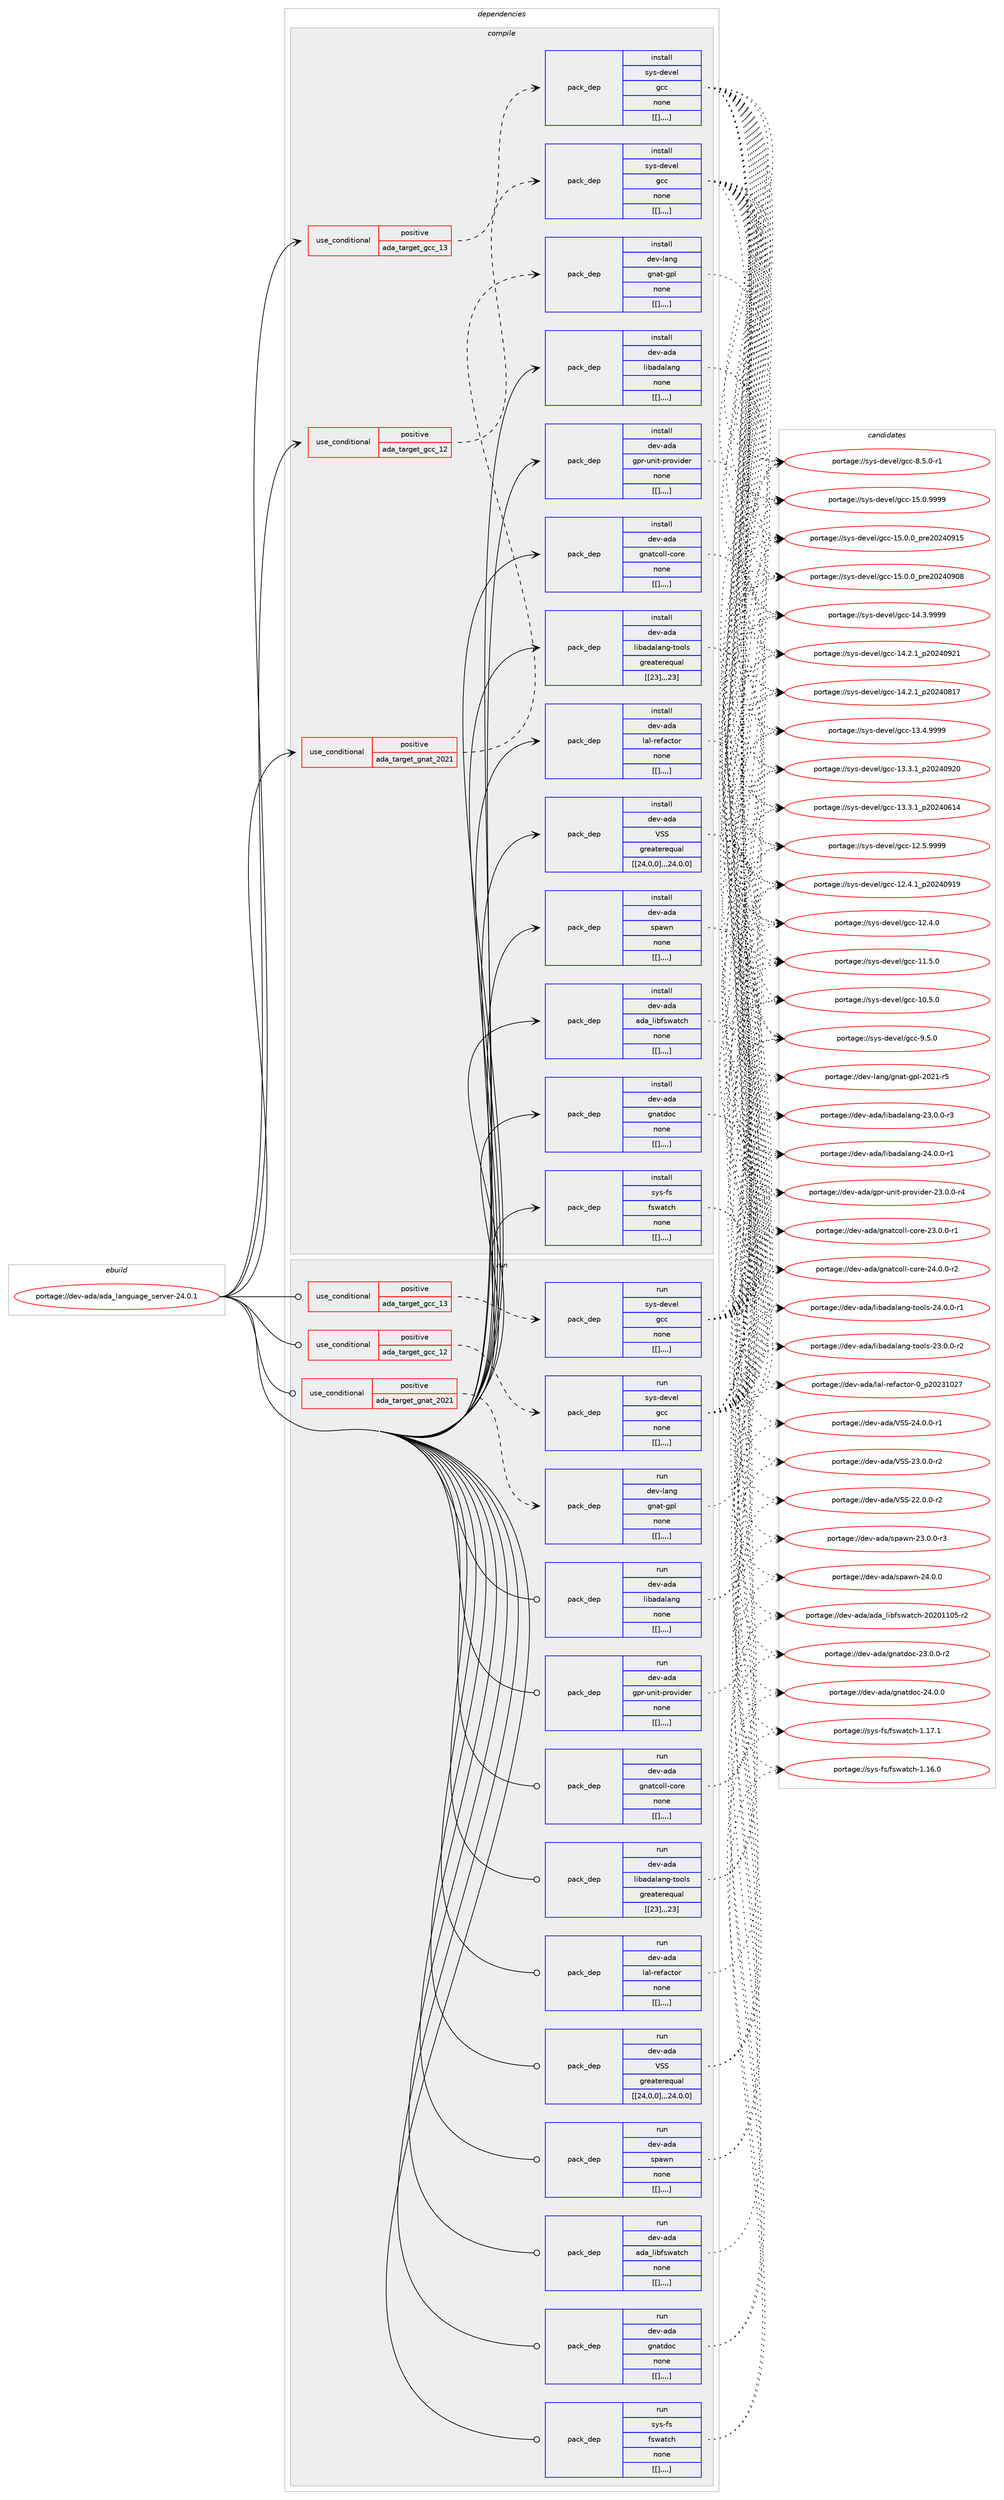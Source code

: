 digraph prolog {

# *************
# Graph options
# *************

newrank=true;
concentrate=true;
compound=true;
graph [rankdir=LR,fontname=Helvetica,fontsize=10,ranksep=1.5];#, ranksep=2.5, nodesep=0.2];
edge  [arrowhead=vee];
node  [fontname=Helvetica,fontsize=10];

# **********
# The ebuild
# **********

subgraph cluster_leftcol {
color=gray;
label=<<i>ebuild</i>>;
id [label="portage://dev-ada/ada_language_server-24.0.1", color=red, width=4, href="../dev-ada/ada_language_server-24.0.1.svg"];
}

# ****************
# The dependencies
# ****************

subgraph cluster_midcol {
color=gray;
label=<<i>dependencies</i>>;
subgraph cluster_compile {
fillcolor="#eeeeee";
style=filled;
label=<<i>compile</i>>;
subgraph cond16637 {
dependency62967 [label=<<TABLE BORDER="0" CELLBORDER="1" CELLSPACING="0" CELLPADDING="4"><TR><TD ROWSPAN="3" CELLPADDING="10">use_conditional</TD></TR><TR><TD>positive</TD></TR><TR><TD>ada_target_gcc_12</TD></TR></TABLE>>, shape=none, color=red];
subgraph pack45413 {
dependency62968 [label=<<TABLE BORDER="0" CELLBORDER="1" CELLSPACING="0" CELLPADDING="4" WIDTH="220"><TR><TD ROWSPAN="6" CELLPADDING="30">pack_dep</TD></TR><TR><TD WIDTH="110">install</TD></TR><TR><TD>sys-devel</TD></TR><TR><TD>gcc</TD></TR><TR><TD>none</TD></TR><TR><TD>[[],,,,]</TD></TR></TABLE>>, shape=none, color=blue];
}
dependency62967:e -> dependency62968:w [weight=20,style="dashed",arrowhead="vee"];
}
id:e -> dependency62967:w [weight=20,style="solid",arrowhead="vee"];
subgraph cond16638 {
dependency62969 [label=<<TABLE BORDER="0" CELLBORDER="1" CELLSPACING="0" CELLPADDING="4"><TR><TD ROWSPAN="3" CELLPADDING="10">use_conditional</TD></TR><TR><TD>positive</TD></TR><TR><TD>ada_target_gcc_13</TD></TR></TABLE>>, shape=none, color=red];
subgraph pack45414 {
dependency62970 [label=<<TABLE BORDER="0" CELLBORDER="1" CELLSPACING="0" CELLPADDING="4" WIDTH="220"><TR><TD ROWSPAN="6" CELLPADDING="30">pack_dep</TD></TR><TR><TD WIDTH="110">install</TD></TR><TR><TD>sys-devel</TD></TR><TR><TD>gcc</TD></TR><TR><TD>none</TD></TR><TR><TD>[[],,,,]</TD></TR></TABLE>>, shape=none, color=blue];
}
dependency62969:e -> dependency62970:w [weight=20,style="dashed",arrowhead="vee"];
}
id:e -> dependency62969:w [weight=20,style="solid",arrowhead="vee"];
subgraph cond16639 {
dependency62971 [label=<<TABLE BORDER="0" CELLBORDER="1" CELLSPACING="0" CELLPADDING="4"><TR><TD ROWSPAN="3" CELLPADDING="10">use_conditional</TD></TR><TR><TD>positive</TD></TR><TR><TD>ada_target_gnat_2021</TD></TR></TABLE>>, shape=none, color=red];
subgraph pack45415 {
dependency62972 [label=<<TABLE BORDER="0" CELLBORDER="1" CELLSPACING="0" CELLPADDING="4" WIDTH="220"><TR><TD ROWSPAN="6" CELLPADDING="30">pack_dep</TD></TR><TR><TD WIDTH="110">install</TD></TR><TR><TD>dev-lang</TD></TR><TR><TD>gnat-gpl</TD></TR><TR><TD>none</TD></TR><TR><TD>[[],,,,]</TD></TR></TABLE>>, shape=none, color=blue];
}
dependency62971:e -> dependency62972:w [weight=20,style="dashed",arrowhead="vee"];
}
id:e -> dependency62971:w [weight=20,style="solid",arrowhead="vee"];
subgraph pack45416 {
dependency62973 [label=<<TABLE BORDER="0" CELLBORDER="1" CELLSPACING="0" CELLPADDING="4" WIDTH="220"><TR><TD ROWSPAN="6" CELLPADDING="30">pack_dep</TD></TR><TR><TD WIDTH="110">install</TD></TR><TR><TD>dev-ada</TD></TR><TR><TD>VSS</TD></TR><TR><TD>greaterequal</TD></TR><TR><TD>[[24,0,0],,,24.0.0]</TD></TR></TABLE>>, shape=none, color=blue];
}
id:e -> dependency62973:w [weight=20,style="solid",arrowhead="vee"];
subgraph pack45417 {
dependency62974 [label=<<TABLE BORDER="0" CELLBORDER="1" CELLSPACING="0" CELLPADDING="4" WIDTH="220"><TR><TD ROWSPAN="6" CELLPADDING="30">pack_dep</TD></TR><TR><TD WIDTH="110">install</TD></TR><TR><TD>dev-ada</TD></TR><TR><TD>ada_libfswatch</TD></TR><TR><TD>none</TD></TR><TR><TD>[[],,,,]</TD></TR></TABLE>>, shape=none, color=blue];
}
id:e -> dependency62974:w [weight=20,style="solid",arrowhead="vee"];
subgraph pack45418 {
dependency62975 [label=<<TABLE BORDER="0" CELLBORDER="1" CELLSPACING="0" CELLPADDING="4" WIDTH="220"><TR><TD ROWSPAN="6" CELLPADDING="30">pack_dep</TD></TR><TR><TD WIDTH="110">install</TD></TR><TR><TD>dev-ada</TD></TR><TR><TD>gnatcoll-core</TD></TR><TR><TD>none</TD></TR><TR><TD>[[],,,,]</TD></TR></TABLE>>, shape=none, color=blue];
}
id:e -> dependency62975:w [weight=20,style="solid",arrowhead="vee"];
subgraph pack45419 {
dependency62976 [label=<<TABLE BORDER="0" CELLBORDER="1" CELLSPACING="0" CELLPADDING="4" WIDTH="220"><TR><TD ROWSPAN="6" CELLPADDING="30">pack_dep</TD></TR><TR><TD WIDTH="110">install</TD></TR><TR><TD>dev-ada</TD></TR><TR><TD>gnatdoc</TD></TR><TR><TD>none</TD></TR><TR><TD>[[],,,,]</TD></TR></TABLE>>, shape=none, color=blue];
}
id:e -> dependency62976:w [weight=20,style="solid",arrowhead="vee"];
subgraph pack45420 {
dependency62977 [label=<<TABLE BORDER="0" CELLBORDER="1" CELLSPACING="0" CELLPADDING="4" WIDTH="220"><TR><TD ROWSPAN="6" CELLPADDING="30">pack_dep</TD></TR><TR><TD WIDTH="110">install</TD></TR><TR><TD>dev-ada</TD></TR><TR><TD>gpr-unit-provider</TD></TR><TR><TD>none</TD></TR><TR><TD>[[],,,,]</TD></TR></TABLE>>, shape=none, color=blue];
}
id:e -> dependency62977:w [weight=20,style="solid",arrowhead="vee"];
subgraph pack45421 {
dependency62978 [label=<<TABLE BORDER="0" CELLBORDER="1" CELLSPACING="0" CELLPADDING="4" WIDTH="220"><TR><TD ROWSPAN="6" CELLPADDING="30">pack_dep</TD></TR><TR><TD WIDTH="110">install</TD></TR><TR><TD>dev-ada</TD></TR><TR><TD>lal-refactor</TD></TR><TR><TD>none</TD></TR><TR><TD>[[],,,,]</TD></TR></TABLE>>, shape=none, color=blue];
}
id:e -> dependency62978:w [weight=20,style="solid",arrowhead="vee"];
subgraph pack45422 {
dependency62979 [label=<<TABLE BORDER="0" CELLBORDER="1" CELLSPACING="0" CELLPADDING="4" WIDTH="220"><TR><TD ROWSPAN="6" CELLPADDING="30">pack_dep</TD></TR><TR><TD WIDTH="110">install</TD></TR><TR><TD>dev-ada</TD></TR><TR><TD>libadalang</TD></TR><TR><TD>none</TD></TR><TR><TD>[[],,,,]</TD></TR></TABLE>>, shape=none, color=blue];
}
id:e -> dependency62979:w [weight=20,style="solid",arrowhead="vee"];
subgraph pack45423 {
dependency62980 [label=<<TABLE BORDER="0" CELLBORDER="1" CELLSPACING="0" CELLPADDING="4" WIDTH="220"><TR><TD ROWSPAN="6" CELLPADDING="30">pack_dep</TD></TR><TR><TD WIDTH="110">install</TD></TR><TR><TD>dev-ada</TD></TR><TR><TD>libadalang-tools</TD></TR><TR><TD>greaterequal</TD></TR><TR><TD>[[23],,,23]</TD></TR></TABLE>>, shape=none, color=blue];
}
id:e -> dependency62980:w [weight=20,style="solid",arrowhead="vee"];
subgraph pack45424 {
dependency62981 [label=<<TABLE BORDER="0" CELLBORDER="1" CELLSPACING="0" CELLPADDING="4" WIDTH="220"><TR><TD ROWSPAN="6" CELLPADDING="30">pack_dep</TD></TR><TR><TD WIDTH="110">install</TD></TR><TR><TD>dev-ada</TD></TR><TR><TD>spawn</TD></TR><TR><TD>none</TD></TR><TR><TD>[[],,,,]</TD></TR></TABLE>>, shape=none, color=blue];
}
id:e -> dependency62981:w [weight=20,style="solid",arrowhead="vee"];
subgraph pack45425 {
dependency62982 [label=<<TABLE BORDER="0" CELLBORDER="1" CELLSPACING="0" CELLPADDING="4" WIDTH="220"><TR><TD ROWSPAN="6" CELLPADDING="30">pack_dep</TD></TR><TR><TD WIDTH="110">install</TD></TR><TR><TD>sys-fs</TD></TR><TR><TD>fswatch</TD></TR><TR><TD>none</TD></TR><TR><TD>[[],,,,]</TD></TR></TABLE>>, shape=none, color=blue];
}
id:e -> dependency62982:w [weight=20,style="solid",arrowhead="vee"];
}
subgraph cluster_compileandrun {
fillcolor="#eeeeee";
style=filled;
label=<<i>compile and run</i>>;
}
subgraph cluster_run {
fillcolor="#eeeeee";
style=filled;
label=<<i>run</i>>;
subgraph cond16640 {
dependency62983 [label=<<TABLE BORDER="0" CELLBORDER="1" CELLSPACING="0" CELLPADDING="4"><TR><TD ROWSPAN="3" CELLPADDING="10">use_conditional</TD></TR><TR><TD>positive</TD></TR><TR><TD>ada_target_gcc_12</TD></TR></TABLE>>, shape=none, color=red];
subgraph pack45426 {
dependency62984 [label=<<TABLE BORDER="0" CELLBORDER="1" CELLSPACING="0" CELLPADDING="4" WIDTH="220"><TR><TD ROWSPAN="6" CELLPADDING="30">pack_dep</TD></TR><TR><TD WIDTH="110">run</TD></TR><TR><TD>sys-devel</TD></TR><TR><TD>gcc</TD></TR><TR><TD>none</TD></TR><TR><TD>[[],,,,]</TD></TR></TABLE>>, shape=none, color=blue];
}
dependency62983:e -> dependency62984:w [weight=20,style="dashed",arrowhead="vee"];
}
id:e -> dependency62983:w [weight=20,style="solid",arrowhead="odot"];
subgraph cond16641 {
dependency62985 [label=<<TABLE BORDER="0" CELLBORDER="1" CELLSPACING="0" CELLPADDING="4"><TR><TD ROWSPAN="3" CELLPADDING="10">use_conditional</TD></TR><TR><TD>positive</TD></TR><TR><TD>ada_target_gcc_13</TD></TR></TABLE>>, shape=none, color=red];
subgraph pack45427 {
dependency62986 [label=<<TABLE BORDER="0" CELLBORDER="1" CELLSPACING="0" CELLPADDING="4" WIDTH="220"><TR><TD ROWSPAN="6" CELLPADDING="30">pack_dep</TD></TR><TR><TD WIDTH="110">run</TD></TR><TR><TD>sys-devel</TD></TR><TR><TD>gcc</TD></TR><TR><TD>none</TD></TR><TR><TD>[[],,,,]</TD></TR></TABLE>>, shape=none, color=blue];
}
dependency62985:e -> dependency62986:w [weight=20,style="dashed",arrowhead="vee"];
}
id:e -> dependency62985:w [weight=20,style="solid",arrowhead="odot"];
subgraph cond16642 {
dependency62987 [label=<<TABLE BORDER="0" CELLBORDER="1" CELLSPACING="0" CELLPADDING="4"><TR><TD ROWSPAN="3" CELLPADDING="10">use_conditional</TD></TR><TR><TD>positive</TD></TR><TR><TD>ada_target_gnat_2021</TD></TR></TABLE>>, shape=none, color=red];
subgraph pack45428 {
dependency62988 [label=<<TABLE BORDER="0" CELLBORDER="1" CELLSPACING="0" CELLPADDING="4" WIDTH="220"><TR><TD ROWSPAN="6" CELLPADDING="30">pack_dep</TD></TR><TR><TD WIDTH="110">run</TD></TR><TR><TD>dev-lang</TD></TR><TR><TD>gnat-gpl</TD></TR><TR><TD>none</TD></TR><TR><TD>[[],,,,]</TD></TR></TABLE>>, shape=none, color=blue];
}
dependency62987:e -> dependency62988:w [weight=20,style="dashed",arrowhead="vee"];
}
id:e -> dependency62987:w [weight=20,style="solid",arrowhead="odot"];
subgraph pack45429 {
dependency62989 [label=<<TABLE BORDER="0" CELLBORDER="1" CELLSPACING="0" CELLPADDING="4" WIDTH="220"><TR><TD ROWSPAN="6" CELLPADDING="30">pack_dep</TD></TR><TR><TD WIDTH="110">run</TD></TR><TR><TD>dev-ada</TD></TR><TR><TD>VSS</TD></TR><TR><TD>greaterequal</TD></TR><TR><TD>[[24,0,0],,,24.0.0]</TD></TR></TABLE>>, shape=none, color=blue];
}
id:e -> dependency62989:w [weight=20,style="solid",arrowhead="odot"];
subgraph pack45430 {
dependency62990 [label=<<TABLE BORDER="0" CELLBORDER="1" CELLSPACING="0" CELLPADDING="4" WIDTH="220"><TR><TD ROWSPAN="6" CELLPADDING="30">pack_dep</TD></TR><TR><TD WIDTH="110">run</TD></TR><TR><TD>dev-ada</TD></TR><TR><TD>ada_libfswatch</TD></TR><TR><TD>none</TD></TR><TR><TD>[[],,,,]</TD></TR></TABLE>>, shape=none, color=blue];
}
id:e -> dependency62990:w [weight=20,style="solid",arrowhead="odot"];
subgraph pack45431 {
dependency62991 [label=<<TABLE BORDER="0" CELLBORDER="1" CELLSPACING="0" CELLPADDING="4" WIDTH="220"><TR><TD ROWSPAN="6" CELLPADDING="30">pack_dep</TD></TR><TR><TD WIDTH="110">run</TD></TR><TR><TD>dev-ada</TD></TR><TR><TD>gnatcoll-core</TD></TR><TR><TD>none</TD></TR><TR><TD>[[],,,,]</TD></TR></TABLE>>, shape=none, color=blue];
}
id:e -> dependency62991:w [weight=20,style="solid",arrowhead="odot"];
subgraph pack45432 {
dependency62992 [label=<<TABLE BORDER="0" CELLBORDER="1" CELLSPACING="0" CELLPADDING="4" WIDTH="220"><TR><TD ROWSPAN="6" CELLPADDING="30">pack_dep</TD></TR><TR><TD WIDTH="110">run</TD></TR><TR><TD>dev-ada</TD></TR><TR><TD>gnatdoc</TD></TR><TR><TD>none</TD></TR><TR><TD>[[],,,,]</TD></TR></TABLE>>, shape=none, color=blue];
}
id:e -> dependency62992:w [weight=20,style="solid",arrowhead="odot"];
subgraph pack45433 {
dependency62993 [label=<<TABLE BORDER="0" CELLBORDER="1" CELLSPACING="0" CELLPADDING="4" WIDTH="220"><TR><TD ROWSPAN="6" CELLPADDING="30">pack_dep</TD></TR><TR><TD WIDTH="110">run</TD></TR><TR><TD>dev-ada</TD></TR><TR><TD>gpr-unit-provider</TD></TR><TR><TD>none</TD></TR><TR><TD>[[],,,,]</TD></TR></TABLE>>, shape=none, color=blue];
}
id:e -> dependency62993:w [weight=20,style="solid",arrowhead="odot"];
subgraph pack45434 {
dependency62994 [label=<<TABLE BORDER="0" CELLBORDER="1" CELLSPACING="0" CELLPADDING="4" WIDTH="220"><TR><TD ROWSPAN="6" CELLPADDING="30">pack_dep</TD></TR><TR><TD WIDTH="110">run</TD></TR><TR><TD>dev-ada</TD></TR><TR><TD>lal-refactor</TD></TR><TR><TD>none</TD></TR><TR><TD>[[],,,,]</TD></TR></TABLE>>, shape=none, color=blue];
}
id:e -> dependency62994:w [weight=20,style="solid",arrowhead="odot"];
subgraph pack45435 {
dependency62995 [label=<<TABLE BORDER="0" CELLBORDER="1" CELLSPACING="0" CELLPADDING="4" WIDTH="220"><TR><TD ROWSPAN="6" CELLPADDING="30">pack_dep</TD></TR><TR><TD WIDTH="110">run</TD></TR><TR><TD>dev-ada</TD></TR><TR><TD>libadalang</TD></TR><TR><TD>none</TD></TR><TR><TD>[[],,,,]</TD></TR></TABLE>>, shape=none, color=blue];
}
id:e -> dependency62995:w [weight=20,style="solid",arrowhead="odot"];
subgraph pack45436 {
dependency62996 [label=<<TABLE BORDER="0" CELLBORDER="1" CELLSPACING="0" CELLPADDING="4" WIDTH="220"><TR><TD ROWSPAN="6" CELLPADDING="30">pack_dep</TD></TR><TR><TD WIDTH="110">run</TD></TR><TR><TD>dev-ada</TD></TR><TR><TD>libadalang-tools</TD></TR><TR><TD>greaterequal</TD></TR><TR><TD>[[23],,,23]</TD></TR></TABLE>>, shape=none, color=blue];
}
id:e -> dependency62996:w [weight=20,style="solid",arrowhead="odot"];
subgraph pack45437 {
dependency62997 [label=<<TABLE BORDER="0" CELLBORDER="1" CELLSPACING="0" CELLPADDING="4" WIDTH="220"><TR><TD ROWSPAN="6" CELLPADDING="30">pack_dep</TD></TR><TR><TD WIDTH="110">run</TD></TR><TR><TD>dev-ada</TD></TR><TR><TD>spawn</TD></TR><TR><TD>none</TD></TR><TR><TD>[[],,,,]</TD></TR></TABLE>>, shape=none, color=blue];
}
id:e -> dependency62997:w [weight=20,style="solid",arrowhead="odot"];
subgraph pack45438 {
dependency62998 [label=<<TABLE BORDER="0" CELLBORDER="1" CELLSPACING="0" CELLPADDING="4" WIDTH="220"><TR><TD ROWSPAN="6" CELLPADDING="30">pack_dep</TD></TR><TR><TD WIDTH="110">run</TD></TR><TR><TD>sys-fs</TD></TR><TR><TD>fswatch</TD></TR><TR><TD>none</TD></TR><TR><TD>[[],,,,]</TD></TR></TABLE>>, shape=none, color=blue];
}
id:e -> dependency62998:w [weight=20,style="solid",arrowhead="odot"];
}
}

# **************
# The candidates
# **************

subgraph cluster_choices {
rank=same;
color=gray;
label=<<i>candidates</i>>;

subgraph choice45413 {
color=black;
nodesep=1;
choice1151211154510010111810110847103999945495346484657575757 [label="portage://sys-devel/gcc-15.0.9999", color=red, width=4,href="../sys-devel/gcc-15.0.9999.svg"];
choice1151211154510010111810110847103999945495346484648951121141015048505248574953 [label="portage://sys-devel/gcc-15.0.0_pre20240915", color=red, width=4,href="../sys-devel/gcc-15.0.0_pre20240915.svg"];
choice1151211154510010111810110847103999945495346484648951121141015048505248574856 [label="portage://sys-devel/gcc-15.0.0_pre20240908", color=red, width=4,href="../sys-devel/gcc-15.0.0_pre20240908.svg"];
choice1151211154510010111810110847103999945495246514657575757 [label="portage://sys-devel/gcc-14.3.9999", color=red, width=4,href="../sys-devel/gcc-14.3.9999.svg"];
choice1151211154510010111810110847103999945495246504649951125048505248575049 [label="portage://sys-devel/gcc-14.2.1_p20240921", color=red, width=4,href="../sys-devel/gcc-14.2.1_p20240921.svg"];
choice1151211154510010111810110847103999945495246504649951125048505248564955 [label="portage://sys-devel/gcc-14.2.1_p20240817", color=red, width=4,href="../sys-devel/gcc-14.2.1_p20240817.svg"];
choice1151211154510010111810110847103999945495146524657575757 [label="portage://sys-devel/gcc-13.4.9999", color=red, width=4,href="../sys-devel/gcc-13.4.9999.svg"];
choice1151211154510010111810110847103999945495146514649951125048505248575048 [label="portage://sys-devel/gcc-13.3.1_p20240920", color=red, width=4,href="../sys-devel/gcc-13.3.1_p20240920.svg"];
choice1151211154510010111810110847103999945495146514649951125048505248544952 [label="portage://sys-devel/gcc-13.3.1_p20240614", color=red, width=4,href="../sys-devel/gcc-13.3.1_p20240614.svg"];
choice1151211154510010111810110847103999945495046534657575757 [label="portage://sys-devel/gcc-12.5.9999", color=red, width=4,href="../sys-devel/gcc-12.5.9999.svg"];
choice1151211154510010111810110847103999945495046524649951125048505248574957 [label="portage://sys-devel/gcc-12.4.1_p20240919", color=red, width=4,href="../sys-devel/gcc-12.4.1_p20240919.svg"];
choice1151211154510010111810110847103999945495046524648 [label="portage://sys-devel/gcc-12.4.0", color=red, width=4,href="../sys-devel/gcc-12.4.0.svg"];
choice1151211154510010111810110847103999945494946534648 [label="portage://sys-devel/gcc-11.5.0", color=red, width=4,href="../sys-devel/gcc-11.5.0.svg"];
choice1151211154510010111810110847103999945494846534648 [label="portage://sys-devel/gcc-10.5.0", color=red, width=4,href="../sys-devel/gcc-10.5.0.svg"];
choice11512111545100101118101108471039999455746534648 [label="portage://sys-devel/gcc-9.5.0", color=red, width=4,href="../sys-devel/gcc-9.5.0.svg"];
choice115121115451001011181011084710399994556465346484511449 [label="portage://sys-devel/gcc-8.5.0-r1", color=red, width=4,href="../sys-devel/gcc-8.5.0-r1.svg"];
dependency62968:e -> choice1151211154510010111810110847103999945495346484657575757:w [style=dotted,weight="100"];
dependency62968:e -> choice1151211154510010111810110847103999945495346484648951121141015048505248574953:w [style=dotted,weight="100"];
dependency62968:e -> choice1151211154510010111810110847103999945495346484648951121141015048505248574856:w [style=dotted,weight="100"];
dependency62968:e -> choice1151211154510010111810110847103999945495246514657575757:w [style=dotted,weight="100"];
dependency62968:e -> choice1151211154510010111810110847103999945495246504649951125048505248575049:w [style=dotted,weight="100"];
dependency62968:e -> choice1151211154510010111810110847103999945495246504649951125048505248564955:w [style=dotted,weight="100"];
dependency62968:e -> choice1151211154510010111810110847103999945495146524657575757:w [style=dotted,weight="100"];
dependency62968:e -> choice1151211154510010111810110847103999945495146514649951125048505248575048:w [style=dotted,weight="100"];
dependency62968:e -> choice1151211154510010111810110847103999945495146514649951125048505248544952:w [style=dotted,weight="100"];
dependency62968:e -> choice1151211154510010111810110847103999945495046534657575757:w [style=dotted,weight="100"];
dependency62968:e -> choice1151211154510010111810110847103999945495046524649951125048505248574957:w [style=dotted,weight="100"];
dependency62968:e -> choice1151211154510010111810110847103999945495046524648:w [style=dotted,weight="100"];
dependency62968:e -> choice1151211154510010111810110847103999945494946534648:w [style=dotted,weight="100"];
dependency62968:e -> choice1151211154510010111810110847103999945494846534648:w [style=dotted,weight="100"];
dependency62968:e -> choice11512111545100101118101108471039999455746534648:w [style=dotted,weight="100"];
dependency62968:e -> choice115121115451001011181011084710399994556465346484511449:w [style=dotted,weight="100"];
}
subgraph choice45414 {
color=black;
nodesep=1;
choice1151211154510010111810110847103999945495346484657575757 [label="portage://sys-devel/gcc-15.0.9999", color=red, width=4,href="../sys-devel/gcc-15.0.9999.svg"];
choice1151211154510010111810110847103999945495346484648951121141015048505248574953 [label="portage://sys-devel/gcc-15.0.0_pre20240915", color=red, width=4,href="../sys-devel/gcc-15.0.0_pre20240915.svg"];
choice1151211154510010111810110847103999945495346484648951121141015048505248574856 [label="portage://sys-devel/gcc-15.0.0_pre20240908", color=red, width=4,href="../sys-devel/gcc-15.0.0_pre20240908.svg"];
choice1151211154510010111810110847103999945495246514657575757 [label="portage://sys-devel/gcc-14.3.9999", color=red, width=4,href="../sys-devel/gcc-14.3.9999.svg"];
choice1151211154510010111810110847103999945495246504649951125048505248575049 [label="portage://sys-devel/gcc-14.2.1_p20240921", color=red, width=4,href="../sys-devel/gcc-14.2.1_p20240921.svg"];
choice1151211154510010111810110847103999945495246504649951125048505248564955 [label="portage://sys-devel/gcc-14.2.1_p20240817", color=red, width=4,href="../sys-devel/gcc-14.2.1_p20240817.svg"];
choice1151211154510010111810110847103999945495146524657575757 [label="portage://sys-devel/gcc-13.4.9999", color=red, width=4,href="../sys-devel/gcc-13.4.9999.svg"];
choice1151211154510010111810110847103999945495146514649951125048505248575048 [label="portage://sys-devel/gcc-13.3.1_p20240920", color=red, width=4,href="../sys-devel/gcc-13.3.1_p20240920.svg"];
choice1151211154510010111810110847103999945495146514649951125048505248544952 [label="portage://sys-devel/gcc-13.3.1_p20240614", color=red, width=4,href="../sys-devel/gcc-13.3.1_p20240614.svg"];
choice1151211154510010111810110847103999945495046534657575757 [label="portage://sys-devel/gcc-12.5.9999", color=red, width=4,href="../sys-devel/gcc-12.5.9999.svg"];
choice1151211154510010111810110847103999945495046524649951125048505248574957 [label="portage://sys-devel/gcc-12.4.1_p20240919", color=red, width=4,href="../sys-devel/gcc-12.4.1_p20240919.svg"];
choice1151211154510010111810110847103999945495046524648 [label="portage://sys-devel/gcc-12.4.0", color=red, width=4,href="../sys-devel/gcc-12.4.0.svg"];
choice1151211154510010111810110847103999945494946534648 [label="portage://sys-devel/gcc-11.5.0", color=red, width=4,href="../sys-devel/gcc-11.5.0.svg"];
choice1151211154510010111810110847103999945494846534648 [label="portage://sys-devel/gcc-10.5.0", color=red, width=4,href="../sys-devel/gcc-10.5.0.svg"];
choice11512111545100101118101108471039999455746534648 [label="portage://sys-devel/gcc-9.5.0", color=red, width=4,href="../sys-devel/gcc-9.5.0.svg"];
choice115121115451001011181011084710399994556465346484511449 [label="portage://sys-devel/gcc-8.5.0-r1", color=red, width=4,href="../sys-devel/gcc-8.5.0-r1.svg"];
dependency62970:e -> choice1151211154510010111810110847103999945495346484657575757:w [style=dotted,weight="100"];
dependency62970:e -> choice1151211154510010111810110847103999945495346484648951121141015048505248574953:w [style=dotted,weight="100"];
dependency62970:e -> choice1151211154510010111810110847103999945495346484648951121141015048505248574856:w [style=dotted,weight="100"];
dependency62970:e -> choice1151211154510010111810110847103999945495246514657575757:w [style=dotted,weight="100"];
dependency62970:e -> choice1151211154510010111810110847103999945495246504649951125048505248575049:w [style=dotted,weight="100"];
dependency62970:e -> choice1151211154510010111810110847103999945495246504649951125048505248564955:w [style=dotted,weight="100"];
dependency62970:e -> choice1151211154510010111810110847103999945495146524657575757:w [style=dotted,weight="100"];
dependency62970:e -> choice1151211154510010111810110847103999945495146514649951125048505248575048:w [style=dotted,weight="100"];
dependency62970:e -> choice1151211154510010111810110847103999945495146514649951125048505248544952:w [style=dotted,weight="100"];
dependency62970:e -> choice1151211154510010111810110847103999945495046534657575757:w [style=dotted,weight="100"];
dependency62970:e -> choice1151211154510010111810110847103999945495046524649951125048505248574957:w [style=dotted,weight="100"];
dependency62970:e -> choice1151211154510010111810110847103999945495046524648:w [style=dotted,weight="100"];
dependency62970:e -> choice1151211154510010111810110847103999945494946534648:w [style=dotted,weight="100"];
dependency62970:e -> choice1151211154510010111810110847103999945494846534648:w [style=dotted,weight="100"];
dependency62970:e -> choice11512111545100101118101108471039999455746534648:w [style=dotted,weight="100"];
dependency62970:e -> choice115121115451001011181011084710399994556465346484511449:w [style=dotted,weight="100"];
}
subgraph choice45415 {
color=black;
nodesep=1;
choice100101118451089711010347103110971164510311210845504850494511453 [label="portage://dev-lang/gnat-gpl-2021-r5", color=red, width=4,href="../dev-lang/gnat-gpl-2021-r5.svg"];
dependency62972:e -> choice100101118451089711010347103110971164510311210845504850494511453:w [style=dotted,weight="100"];
}
subgraph choice45416 {
color=black;
nodesep=1;
choice10010111845971009747868383455052464846484511449 [label="portage://dev-ada/VSS-24.0.0-r1", color=red, width=4,href="../dev-ada/VSS-24.0.0-r1.svg"];
choice10010111845971009747868383455051464846484511450 [label="portage://dev-ada/VSS-23.0.0-r2", color=red, width=4,href="../dev-ada/VSS-23.0.0-r2.svg"];
choice10010111845971009747868383455050464846484511450 [label="portage://dev-ada/VSS-22.0.0-r2", color=red, width=4,href="../dev-ada/VSS-22.0.0-r2.svg"];
dependency62973:e -> choice10010111845971009747868383455052464846484511449:w [style=dotted,weight="100"];
dependency62973:e -> choice10010111845971009747868383455051464846484511450:w [style=dotted,weight="100"];
dependency62973:e -> choice10010111845971009747868383455050464846484511450:w [style=dotted,weight="100"];
}
subgraph choice45417 {
color=black;
nodesep=1;
choice100101118459710097479710097951081059810211511997116991044550485048494948534511450 [label="portage://dev-ada/ada_libfswatch-20201105-r2", color=red, width=4,href="../dev-ada/ada_libfswatch-20201105-r2.svg"];
dependency62974:e -> choice100101118459710097479710097951081059810211511997116991044550485048494948534511450:w [style=dotted,weight="100"];
}
subgraph choice45418 {
color=black;
nodesep=1;
choice1001011184597100974710311097116991111081084599111114101455052464846484511450 [label="portage://dev-ada/gnatcoll-core-24.0.0-r2", color=red, width=4,href="../dev-ada/gnatcoll-core-24.0.0-r2.svg"];
choice1001011184597100974710311097116991111081084599111114101455051464846484511449 [label="portage://dev-ada/gnatcoll-core-23.0.0-r1", color=red, width=4,href="../dev-ada/gnatcoll-core-23.0.0-r1.svg"];
dependency62975:e -> choice1001011184597100974710311097116991111081084599111114101455052464846484511450:w [style=dotted,weight="100"];
dependency62975:e -> choice1001011184597100974710311097116991111081084599111114101455051464846484511449:w [style=dotted,weight="100"];
}
subgraph choice45419 {
color=black;
nodesep=1;
choice10010111845971009747103110971161001119945505246484648 [label="portage://dev-ada/gnatdoc-24.0.0", color=red, width=4,href="../dev-ada/gnatdoc-24.0.0.svg"];
choice100101118459710097471031109711610011199455051464846484511450 [label="portage://dev-ada/gnatdoc-23.0.0-r2", color=red, width=4,href="../dev-ada/gnatdoc-23.0.0-r2.svg"];
dependency62976:e -> choice10010111845971009747103110971161001119945505246484648:w [style=dotted,weight="100"];
dependency62976:e -> choice100101118459710097471031109711610011199455051464846484511450:w [style=dotted,weight="100"];
}
subgraph choice45420 {
color=black;
nodesep=1;
choice100101118459710097471031121144511711010511645112114111118105100101114455051464846484511452 [label="portage://dev-ada/gpr-unit-provider-23.0.0-r4", color=red, width=4,href="../dev-ada/gpr-unit-provider-23.0.0-r4.svg"];
dependency62977:e -> choice100101118459710097471031121144511711010511645112114111118105100101114455051464846484511452:w [style=dotted,weight="100"];
}
subgraph choice45421 {
color=black;
nodesep=1;
choice10010111845971009747108971084511410110297991161111144548951125048505149485055 [label="portage://dev-ada/lal-refactor-0_p20231027", color=red, width=4,href="../dev-ada/lal-refactor-0_p20231027.svg"];
dependency62978:e -> choice10010111845971009747108971084511410110297991161111144548951125048505149485055:w [style=dotted,weight="100"];
}
subgraph choice45422 {
color=black;
nodesep=1;
choice1001011184597100974710810598971009710897110103455052464846484511449 [label="portage://dev-ada/libadalang-24.0.0-r1", color=red, width=4,href="../dev-ada/libadalang-24.0.0-r1.svg"];
choice1001011184597100974710810598971009710897110103455051464846484511451 [label="portage://dev-ada/libadalang-23.0.0-r3", color=red, width=4,href="../dev-ada/libadalang-23.0.0-r3.svg"];
dependency62979:e -> choice1001011184597100974710810598971009710897110103455052464846484511449:w [style=dotted,weight="100"];
dependency62979:e -> choice1001011184597100974710810598971009710897110103455051464846484511451:w [style=dotted,weight="100"];
}
subgraph choice45423 {
color=black;
nodesep=1;
choice100101118459710097471081059897100971089711010345116111111108115455052464846484511449 [label="portage://dev-ada/libadalang-tools-24.0.0-r1", color=red, width=4,href="../dev-ada/libadalang-tools-24.0.0-r1.svg"];
choice100101118459710097471081059897100971089711010345116111111108115455051464846484511450 [label="portage://dev-ada/libadalang-tools-23.0.0-r2", color=red, width=4,href="../dev-ada/libadalang-tools-23.0.0-r2.svg"];
dependency62980:e -> choice100101118459710097471081059897100971089711010345116111111108115455052464846484511449:w [style=dotted,weight="100"];
dependency62980:e -> choice100101118459710097471081059897100971089711010345116111111108115455051464846484511450:w [style=dotted,weight="100"];
}
subgraph choice45424 {
color=black;
nodesep=1;
choice100101118459710097471151129711911045505246484648 [label="portage://dev-ada/spawn-24.0.0", color=red, width=4,href="../dev-ada/spawn-24.0.0.svg"];
choice1001011184597100974711511297119110455051464846484511451 [label="portage://dev-ada/spawn-23.0.0-r3", color=red, width=4,href="../dev-ada/spawn-23.0.0-r3.svg"];
dependency62981:e -> choice100101118459710097471151129711911045505246484648:w [style=dotted,weight="100"];
dependency62981:e -> choice1001011184597100974711511297119110455051464846484511451:w [style=dotted,weight="100"];
}
subgraph choice45425 {
color=black;
nodesep=1;
choice1151211154510211547102115119971169910445494649554649 [label="portage://sys-fs/fswatch-1.17.1", color=red, width=4,href="../sys-fs/fswatch-1.17.1.svg"];
choice1151211154510211547102115119971169910445494649544648 [label="portage://sys-fs/fswatch-1.16.0", color=red, width=4,href="../sys-fs/fswatch-1.16.0.svg"];
dependency62982:e -> choice1151211154510211547102115119971169910445494649554649:w [style=dotted,weight="100"];
dependency62982:e -> choice1151211154510211547102115119971169910445494649544648:w [style=dotted,weight="100"];
}
subgraph choice45426 {
color=black;
nodesep=1;
choice1151211154510010111810110847103999945495346484657575757 [label="portage://sys-devel/gcc-15.0.9999", color=red, width=4,href="../sys-devel/gcc-15.0.9999.svg"];
choice1151211154510010111810110847103999945495346484648951121141015048505248574953 [label="portage://sys-devel/gcc-15.0.0_pre20240915", color=red, width=4,href="../sys-devel/gcc-15.0.0_pre20240915.svg"];
choice1151211154510010111810110847103999945495346484648951121141015048505248574856 [label="portage://sys-devel/gcc-15.0.0_pre20240908", color=red, width=4,href="../sys-devel/gcc-15.0.0_pre20240908.svg"];
choice1151211154510010111810110847103999945495246514657575757 [label="portage://sys-devel/gcc-14.3.9999", color=red, width=4,href="../sys-devel/gcc-14.3.9999.svg"];
choice1151211154510010111810110847103999945495246504649951125048505248575049 [label="portage://sys-devel/gcc-14.2.1_p20240921", color=red, width=4,href="../sys-devel/gcc-14.2.1_p20240921.svg"];
choice1151211154510010111810110847103999945495246504649951125048505248564955 [label="portage://sys-devel/gcc-14.2.1_p20240817", color=red, width=4,href="../sys-devel/gcc-14.2.1_p20240817.svg"];
choice1151211154510010111810110847103999945495146524657575757 [label="portage://sys-devel/gcc-13.4.9999", color=red, width=4,href="../sys-devel/gcc-13.4.9999.svg"];
choice1151211154510010111810110847103999945495146514649951125048505248575048 [label="portage://sys-devel/gcc-13.3.1_p20240920", color=red, width=4,href="../sys-devel/gcc-13.3.1_p20240920.svg"];
choice1151211154510010111810110847103999945495146514649951125048505248544952 [label="portage://sys-devel/gcc-13.3.1_p20240614", color=red, width=4,href="../sys-devel/gcc-13.3.1_p20240614.svg"];
choice1151211154510010111810110847103999945495046534657575757 [label="portage://sys-devel/gcc-12.5.9999", color=red, width=4,href="../sys-devel/gcc-12.5.9999.svg"];
choice1151211154510010111810110847103999945495046524649951125048505248574957 [label="portage://sys-devel/gcc-12.4.1_p20240919", color=red, width=4,href="../sys-devel/gcc-12.4.1_p20240919.svg"];
choice1151211154510010111810110847103999945495046524648 [label="portage://sys-devel/gcc-12.4.0", color=red, width=4,href="../sys-devel/gcc-12.4.0.svg"];
choice1151211154510010111810110847103999945494946534648 [label="portage://sys-devel/gcc-11.5.0", color=red, width=4,href="../sys-devel/gcc-11.5.0.svg"];
choice1151211154510010111810110847103999945494846534648 [label="portage://sys-devel/gcc-10.5.0", color=red, width=4,href="../sys-devel/gcc-10.5.0.svg"];
choice11512111545100101118101108471039999455746534648 [label="portage://sys-devel/gcc-9.5.0", color=red, width=4,href="../sys-devel/gcc-9.5.0.svg"];
choice115121115451001011181011084710399994556465346484511449 [label="portage://sys-devel/gcc-8.5.0-r1", color=red, width=4,href="../sys-devel/gcc-8.5.0-r1.svg"];
dependency62984:e -> choice1151211154510010111810110847103999945495346484657575757:w [style=dotted,weight="100"];
dependency62984:e -> choice1151211154510010111810110847103999945495346484648951121141015048505248574953:w [style=dotted,weight="100"];
dependency62984:e -> choice1151211154510010111810110847103999945495346484648951121141015048505248574856:w [style=dotted,weight="100"];
dependency62984:e -> choice1151211154510010111810110847103999945495246514657575757:w [style=dotted,weight="100"];
dependency62984:e -> choice1151211154510010111810110847103999945495246504649951125048505248575049:w [style=dotted,weight="100"];
dependency62984:e -> choice1151211154510010111810110847103999945495246504649951125048505248564955:w [style=dotted,weight="100"];
dependency62984:e -> choice1151211154510010111810110847103999945495146524657575757:w [style=dotted,weight="100"];
dependency62984:e -> choice1151211154510010111810110847103999945495146514649951125048505248575048:w [style=dotted,weight="100"];
dependency62984:e -> choice1151211154510010111810110847103999945495146514649951125048505248544952:w [style=dotted,weight="100"];
dependency62984:e -> choice1151211154510010111810110847103999945495046534657575757:w [style=dotted,weight="100"];
dependency62984:e -> choice1151211154510010111810110847103999945495046524649951125048505248574957:w [style=dotted,weight="100"];
dependency62984:e -> choice1151211154510010111810110847103999945495046524648:w [style=dotted,weight="100"];
dependency62984:e -> choice1151211154510010111810110847103999945494946534648:w [style=dotted,weight="100"];
dependency62984:e -> choice1151211154510010111810110847103999945494846534648:w [style=dotted,weight="100"];
dependency62984:e -> choice11512111545100101118101108471039999455746534648:w [style=dotted,weight="100"];
dependency62984:e -> choice115121115451001011181011084710399994556465346484511449:w [style=dotted,weight="100"];
}
subgraph choice45427 {
color=black;
nodesep=1;
choice1151211154510010111810110847103999945495346484657575757 [label="portage://sys-devel/gcc-15.0.9999", color=red, width=4,href="../sys-devel/gcc-15.0.9999.svg"];
choice1151211154510010111810110847103999945495346484648951121141015048505248574953 [label="portage://sys-devel/gcc-15.0.0_pre20240915", color=red, width=4,href="../sys-devel/gcc-15.0.0_pre20240915.svg"];
choice1151211154510010111810110847103999945495346484648951121141015048505248574856 [label="portage://sys-devel/gcc-15.0.0_pre20240908", color=red, width=4,href="../sys-devel/gcc-15.0.0_pre20240908.svg"];
choice1151211154510010111810110847103999945495246514657575757 [label="portage://sys-devel/gcc-14.3.9999", color=red, width=4,href="../sys-devel/gcc-14.3.9999.svg"];
choice1151211154510010111810110847103999945495246504649951125048505248575049 [label="portage://sys-devel/gcc-14.2.1_p20240921", color=red, width=4,href="../sys-devel/gcc-14.2.1_p20240921.svg"];
choice1151211154510010111810110847103999945495246504649951125048505248564955 [label="portage://sys-devel/gcc-14.2.1_p20240817", color=red, width=4,href="../sys-devel/gcc-14.2.1_p20240817.svg"];
choice1151211154510010111810110847103999945495146524657575757 [label="portage://sys-devel/gcc-13.4.9999", color=red, width=4,href="../sys-devel/gcc-13.4.9999.svg"];
choice1151211154510010111810110847103999945495146514649951125048505248575048 [label="portage://sys-devel/gcc-13.3.1_p20240920", color=red, width=4,href="../sys-devel/gcc-13.3.1_p20240920.svg"];
choice1151211154510010111810110847103999945495146514649951125048505248544952 [label="portage://sys-devel/gcc-13.3.1_p20240614", color=red, width=4,href="../sys-devel/gcc-13.3.1_p20240614.svg"];
choice1151211154510010111810110847103999945495046534657575757 [label="portage://sys-devel/gcc-12.5.9999", color=red, width=4,href="../sys-devel/gcc-12.5.9999.svg"];
choice1151211154510010111810110847103999945495046524649951125048505248574957 [label="portage://sys-devel/gcc-12.4.1_p20240919", color=red, width=4,href="../sys-devel/gcc-12.4.1_p20240919.svg"];
choice1151211154510010111810110847103999945495046524648 [label="portage://sys-devel/gcc-12.4.0", color=red, width=4,href="../sys-devel/gcc-12.4.0.svg"];
choice1151211154510010111810110847103999945494946534648 [label="portage://sys-devel/gcc-11.5.0", color=red, width=4,href="../sys-devel/gcc-11.5.0.svg"];
choice1151211154510010111810110847103999945494846534648 [label="portage://sys-devel/gcc-10.5.0", color=red, width=4,href="../sys-devel/gcc-10.5.0.svg"];
choice11512111545100101118101108471039999455746534648 [label="portage://sys-devel/gcc-9.5.0", color=red, width=4,href="../sys-devel/gcc-9.5.0.svg"];
choice115121115451001011181011084710399994556465346484511449 [label="portage://sys-devel/gcc-8.5.0-r1", color=red, width=4,href="../sys-devel/gcc-8.5.0-r1.svg"];
dependency62986:e -> choice1151211154510010111810110847103999945495346484657575757:w [style=dotted,weight="100"];
dependency62986:e -> choice1151211154510010111810110847103999945495346484648951121141015048505248574953:w [style=dotted,weight="100"];
dependency62986:e -> choice1151211154510010111810110847103999945495346484648951121141015048505248574856:w [style=dotted,weight="100"];
dependency62986:e -> choice1151211154510010111810110847103999945495246514657575757:w [style=dotted,weight="100"];
dependency62986:e -> choice1151211154510010111810110847103999945495246504649951125048505248575049:w [style=dotted,weight="100"];
dependency62986:e -> choice1151211154510010111810110847103999945495246504649951125048505248564955:w [style=dotted,weight="100"];
dependency62986:e -> choice1151211154510010111810110847103999945495146524657575757:w [style=dotted,weight="100"];
dependency62986:e -> choice1151211154510010111810110847103999945495146514649951125048505248575048:w [style=dotted,weight="100"];
dependency62986:e -> choice1151211154510010111810110847103999945495146514649951125048505248544952:w [style=dotted,weight="100"];
dependency62986:e -> choice1151211154510010111810110847103999945495046534657575757:w [style=dotted,weight="100"];
dependency62986:e -> choice1151211154510010111810110847103999945495046524649951125048505248574957:w [style=dotted,weight="100"];
dependency62986:e -> choice1151211154510010111810110847103999945495046524648:w [style=dotted,weight="100"];
dependency62986:e -> choice1151211154510010111810110847103999945494946534648:w [style=dotted,weight="100"];
dependency62986:e -> choice1151211154510010111810110847103999945494846534648:w [style=dotted,weight="100"];
dependency62986:e -> choice11512111545100101118101108471039999455746534648:w [style=dotted,weight="100"];
dependency62986:e -> choice115121115451001011181011084710399994556465346484511449:w [style=dotted,weight="100"];
}
subgraph choice45428 {
color=black;
nodesep=1;
choice100101118451089711010347103110971164510311210845504850494511453 [label="portage://dev-lang/gnat-gpl-2021-r5", color=red, width=4,href="../dev-lang/gnat-gpl-2021-r5.svg"];
dependency62988:e -> choice100101118451089711010347103110971164510311210845504850494511453:w [style=dotted,weight="100"];
}
subgraph choice45429 {
color=black;
nodesep=1;
choice10010111845971009747868383455052464846484511449 [label="portage://dev-ada/VSS-24.0.0-r1", color=red, width=4,href="../dev-ada/VSS-24.0.0-r1.svg"];
choice10010111845971009747868383455051464846484511450 [label="portage://dev-ada/VSS-23.0.0-r2", color=red, width=4,href="../dev-ada/VSS-23.0.0-r2.svg"];
choice10010111845971009747868383455050464846484511450 [label="portage://dev-ada/VSS-22.0.0-r2", color=red, width=4,href="../dev-ada/VSS-22.0.0-r2.svg"];
dependency62989:e -> choice10010111845971009747868383455052464846484511449:w [style=dotted,weight="100"];
dependency62989:e -> choice10010111845971009747868383455051464846484511450:w [style=dotted,weight="100"];
dependency62989:e -> choice10010111845971009747868383455050464846484511450:w [style=dotted,weight="100"];
}
subgraph choice45430 {
color=black;
nodesep=1;
choice100101118459710097479710097951081059810211511997116991044550485048494948534511450 [label="portage://dev-ada/ada_libfswatch-20201105-r2", color=red, width=4,href="../dev-ada/ada_libfswatch-20201105-r2.svg"];
dependency62990:e -> choice100101118459710097479710097951081059810211511997116991044550485048494948534511450:w [style=dotted,weight="100"];
}
subgraph choice45431 {
color=black;
nodesep=1;
choice1001011184597100974710311097116991111081084599111114101455052464846484511450 [label="portage://dev-ada/gnatcoll-core-24.0.0-r2", color=red, width=4,href="../dev-ada/gnatcoll-core-24.0.0-r2.svg"];
choice1001011184597100974710311097116991111081084599111114101455051464846484511449 [label="portage://dev-ada/gnatcoll-core-23.0.0-r1", color=red, width=4,href="../dev-ada/gnatcoll-core-23.0.0-r1.svg"];
dependency62991:e -> choice1001011184597100974710311097116991111081084599111114101455052464846484511450:w [style=dotted,weight="100"];
dependency62991:e -> choice1001011184597100974710311097116991111081084599111114101455051464846484511449:w [style=dotted,weight="100"];
}
subgraph choice45432 {
color=black;
nodesep=1;
choice10010111845971009747103110971161001119945505246484648 [label="portage://dev-ada/gnatdoc-24.0.0", color=red, width=4,href="../dev-ada/gnatdoc-24.0.0.svg"];
choice100101118459710097471031109711610011199455051464846484511450 [label="portage://dev-ada/gnatdoc-23.0.0-r2", color=red, width=4,href="../dev-ada/gnatdoc-23.0.0-r2.svg"];
dependency62992:e -> choice10010111845971009747103110971161001119945505246484648:w [style=dotted,weight="100"];
dependency62992:e -> choice100101118459710097471031109711610011199455051464846484511450:w [style=dotted,weight="100"];
}
subgraph choice45433 {
color=black;
nodesep=1;
choice100101118459710097471031121144511711010511645112114111118105100101114455051464846484511452 [label="portage://dev-ada/gpr-unit-provider-23.0.0-r4", color=red, width=4,href="../dev-ada/gpr-unit-provider-23.0.0-r4.svg"];
dependency62993:e -> choice100101118459710097471031121144511711010511645112114111118105100101114455051464846484511452:w [style=dotted,weight="100"];
}
subgraph choice45434 {
color=black;
nodesep=1;
choice10010111845971009747108971084511410110297991161111144548951125048505149485055 [label="portage://dev-ada/lal-refactor-0_p20231027", color=red, width=4,href="../dev-ada/lal-refactor-0_p20231027.svg"];
dependency62994:e -> choice10010111845971009747108971084511410110297991161111144548951125048505149485055:w [style=dotted,weight="100"];
}
subgraph choice45435 {
color=black;
nodesep=1;
choice1001011184597100974710810598971009710897110103455052464846484511449 [label="portage://dev-ada/libadalang-24.0.0-r1", color=red, width=4,href="../dev-ada/libadalang-24.0.0-r1.svg"];
choice1001011184597100974710810598971009710897110103455051464846484511451 [label="portage://dev-ada/libadalang-23.0.0-r3", color=red, width=4,href="../dev-ada/libadalang-23.0.0-r3.svg"];
dependency62995:e -> choice1001011184597100974710810598971009710897110103455052464846484511449:w [style=dotted,weight="100"];
dependency62995:e -> choice1001011184597100974710810598971009710897110103455051464846484511451:w [style=dotted,weight="100"];
}
subgraph choice45436 {
color=black;
nodesep=1;
choice100101118459710097471081059897100971089711010345116111111108115455052464846484511449 [label="portage://dev-ada/libadalang-tools-24.0.0-r1", color=red, width=4,href="../dev-ada/libadalang-tools-24.0.0-r1.svg"];
choice100101118459710097471081059897100971089711010345116111111108115455051464846484511450 [label="portage://dev-ada/libadalang-tools-23.0.0-r2", color=red, width=4,href="../dev-ada/libadalang-tools-23.0.0-r2.svg"];
dependency62996:e -> choice100101118459710097471081059897100971089711010345116111111108115455052464846484511449:w [style=dotted,weight="100"];
dependency62996:e -> choice100101118459710097471081059897100971089711010345116111111108115455051464846484511450:w [style=dotted,weight="100"];
}
subgraph choice45437 {
color=black;
nodesep=1;
choice100101118459710097471151129711911045505246484648 [label="portage://dev-ada/spawn-24.0.0", color=red, width=4,href="../dev-ada/spawn-24.0.0.svg"];
choice1001011184597100974711511297119110455051464846484511451 [label="portage://dev-ada/spawn-23.0.0-r3", color=red, width=4,href="../dev-ada/spawn-23.0.0-r3.svg"];
dependency62997:e -> choice100101118459710097471151129711911045505246484648:w [style=dotted,weight="100"];
dependency62997:e -> choice1001011184597100974711511297119110455051464846484511451:w [style=dotted,weight="100"];
}
subgraph choice45438 {
color=black;
nodesep=1;
choice1151211154510211547102115119971169910445494649554649 [label="portage://sys-fs/fswatch-1.17.1", color=red, width=4,href="../sys-fs/fswatch-1.17.1.svg"];
choice1151211154510211547102115119971169910445494649544648 [label="portage://sys-fs/fswatch-1.16.0", color=red, width=4,href="../sys-fs/fswatch-1.16.0.svg"];
dependency62998:e -> choice1151211154510211547102115119971169910445494649554649:w [style=dotted,weight="100"];
dependency62998:e -> choice1151211154510211547102115119971169910445494649544648:w [style=dotted,weight="100"];
}
}

}
